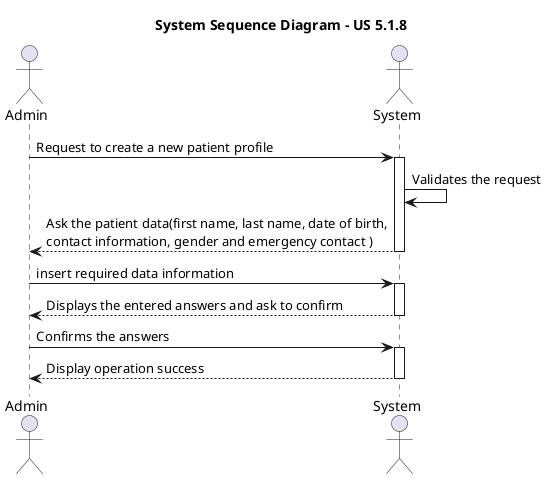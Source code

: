 @startuml ssd
title System Sequence Diagram - US 5.1.8

actor Admin
actor System

Admin -> System: Request to create a new patient profile 
activate System
System -> System: Validates the request
System --> Admin: Ask the patient data(first name, last name, date of birth,\ncontact information, gender and emergency contact )
deactivate System
Admin -> System: insert required data information
activate System

System --> Admin: Displays the entered answers and ask to confirm 
deactivate System

 Admin ->  System: Confirms the answers 
 activate System

System --> Admin: Display operation success
deactivate System

@enduml